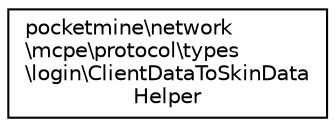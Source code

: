 digraph "Graphical Class Hierarchy"
{
 // INTERACTIVE_SVG=YES
 // LATEX_PDF_SIZE
  edge [fontname="Helvetica",fontsize="10",labelfontname="Helvetica",labelfontsize="10"];
  node [fontname="Helvetica",fontsize="10",shape=record];
  rankdir="LR";
  Node0 [label="pocketmine\\network\l\\mcpe\\protocol\\types\l\\login\\ClientDataToSkinData\lHelper",height=0.2,width=0.4,color="black", fillcolor="white", style="filled",URL="$d0/dcb/classpocketmine_1_1network_1_1mcpe_1_1protocol_1_1types_1_1login_1_1_client_data_to_skin_data_helper.html",tooltip=" "];
}
